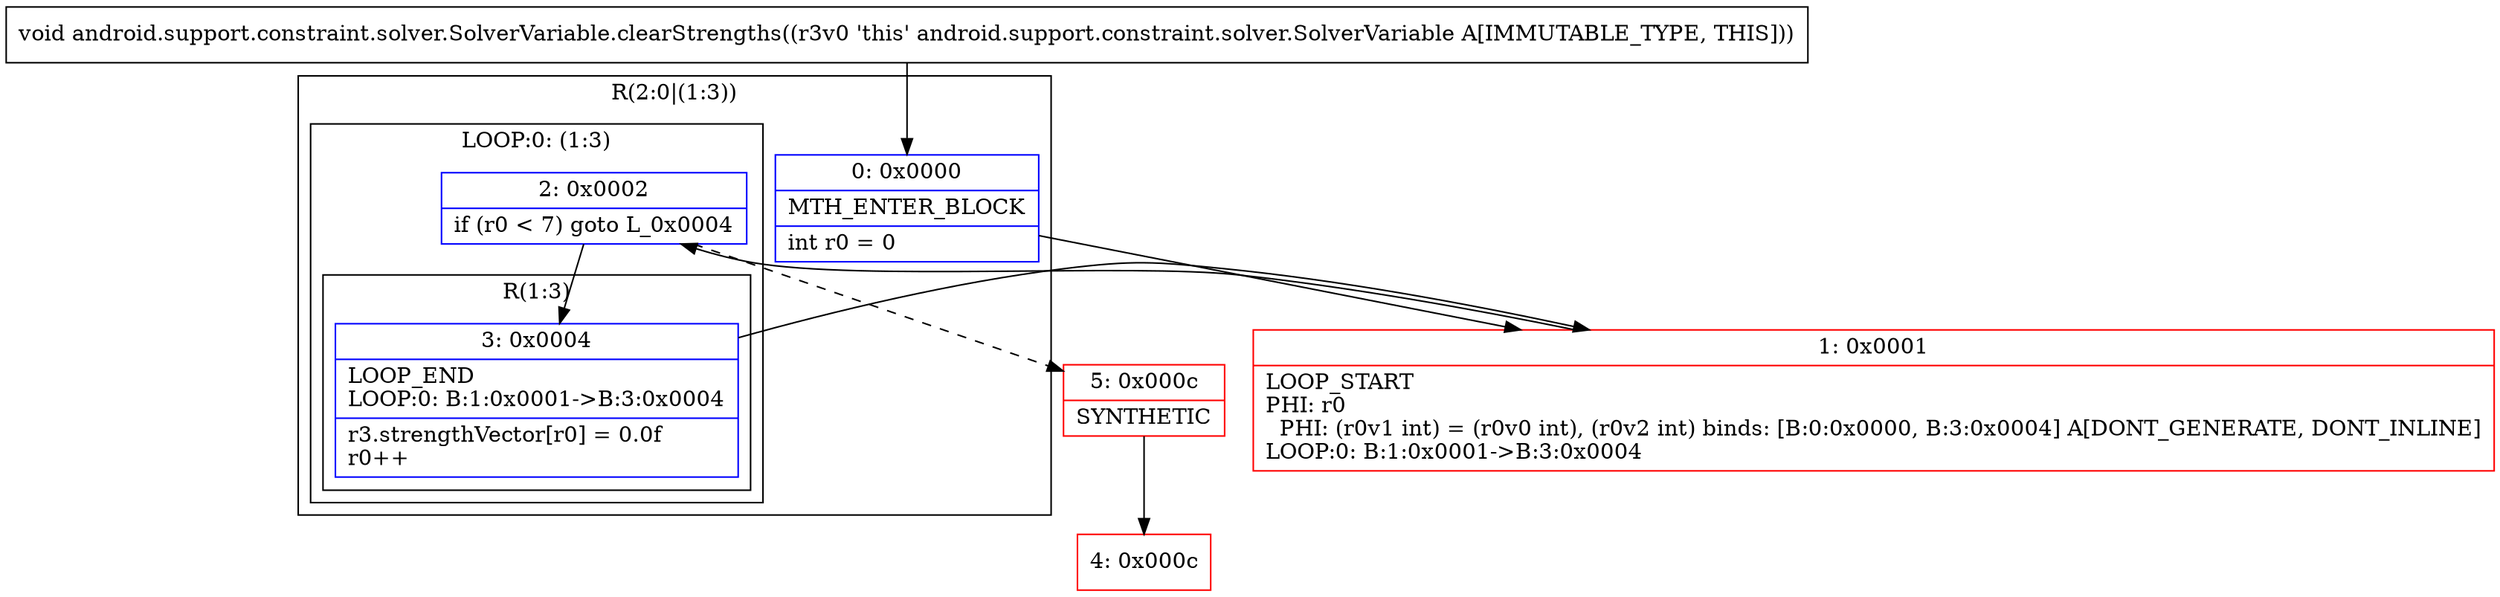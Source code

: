 digraph "CFG forandroid.support.constraint.solver.SolverVariable.clearStrengths()V" {
subgraph cluster_Region_126010896 {
label = "R(2:0|(1:3))";
node [shape=record,color=blue];
Node_0 [shape=record,label="{0\:\ 0x0000|MTH_ENTER_BLOCK\l|int r0 = 0\l}"];
subgraph cluster_LoopRegion_467514393 {
label = "LOOP:0: (1:3)";
node [shape=record,color=blue];
Node_2 [shape=record,label="{2\:\ 0x0002|if (r0 \< 7) goto L_0x0004\l}"];
subgraph cluster_Region_1354119381 {
label = "R(1:3)";
node [shape=record,color=blue];
Node_3 [shape=record,label="{3\:\ 0x0004|LOOP_END\lLOOP:0: B:1:0x0001\-\>B:3:0x0004\l|r3.strengthVector[r0] = 0.0f\lr0++\l}"];
}
}
}
Node_1 [shape=record,color=red,label="{1\:\ 0x0001|LOOP_START\lPHI: r0 \l  PHI: (r0v1 int) = (r0v0 int), (r0v2 int) binds: [B:0:0x0000, B:3:0x0004] A[DONT_GENERATE, DONT_INLINE]\lLOOP:0: B:1:0x0001\-\>B:3:0x0004\l}"];
Node_4 [shape=record,color=red,label="{4\:\ 0x000c}"];
Node_5 [shape=record,color=red,label="{5\:\ 0x000c|SYNTHETIC\l}"];
MethodNode[shape=record,label="{void android.support.constraint.solver.SolverVariable.clearStrengths((r3v0 'this' android.support.constraint.solver.SolverVariable A[IMMUTABLE_TYPE, THIS])) }"];
MethodNode -> Node_0;
Node_0 -> Node_1;
Node_2 -> Node_3;
Node_2 -> Node_5[style=dashed];
Node_3 -> Node_1;
Node_1 -> Node_2;
Node_5 -> Node_4;
}

